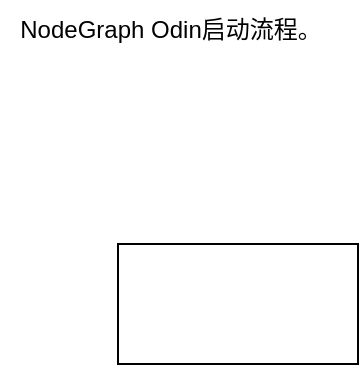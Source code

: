 <mxfile version="24.7.7">
  <diagram name="第 1 页" id="OO1TLde0dCsjLa8SdZiL">
    <mxGraphModel dx="2026" dy="1143" grid="1" gridSize="10" guides="1" tooltips="1" connect="1" arrows="1" fold="1" page="1" pageScale="1" pageWidth="827" pageHeight="1169" math="0" shadow="0">
      <root>
        <mxCell id="0" />
        <mxCell id="1" parent="0" />
        <mxCell id="Ei0sEv7M4mOG_GoOcvCt-2" value="" style="whiteSpace=wrap;html=1;" vertex="1" parent="1">
          <mxGeometry x="294" y="200" width="120" height="60" as="geometry" />
        </mxCell>
        <mxCell id="Ei0sEv7M4mOG_GoOcvCt-3" value="NodeGraph Odin启动流程。" style="text;html=1;align=center;verticalAlign=middle;resizable=0;points=[];autosize=1;strokeColor=none;fillColor=none;" vertex="1" parent="1">
          <mxGeometry x="235" y="78" width="170" height="30" as="geometry" />
        </mxCell>
      </root>
    </mxGraphModel>
  </diagram>
</mxfile>
